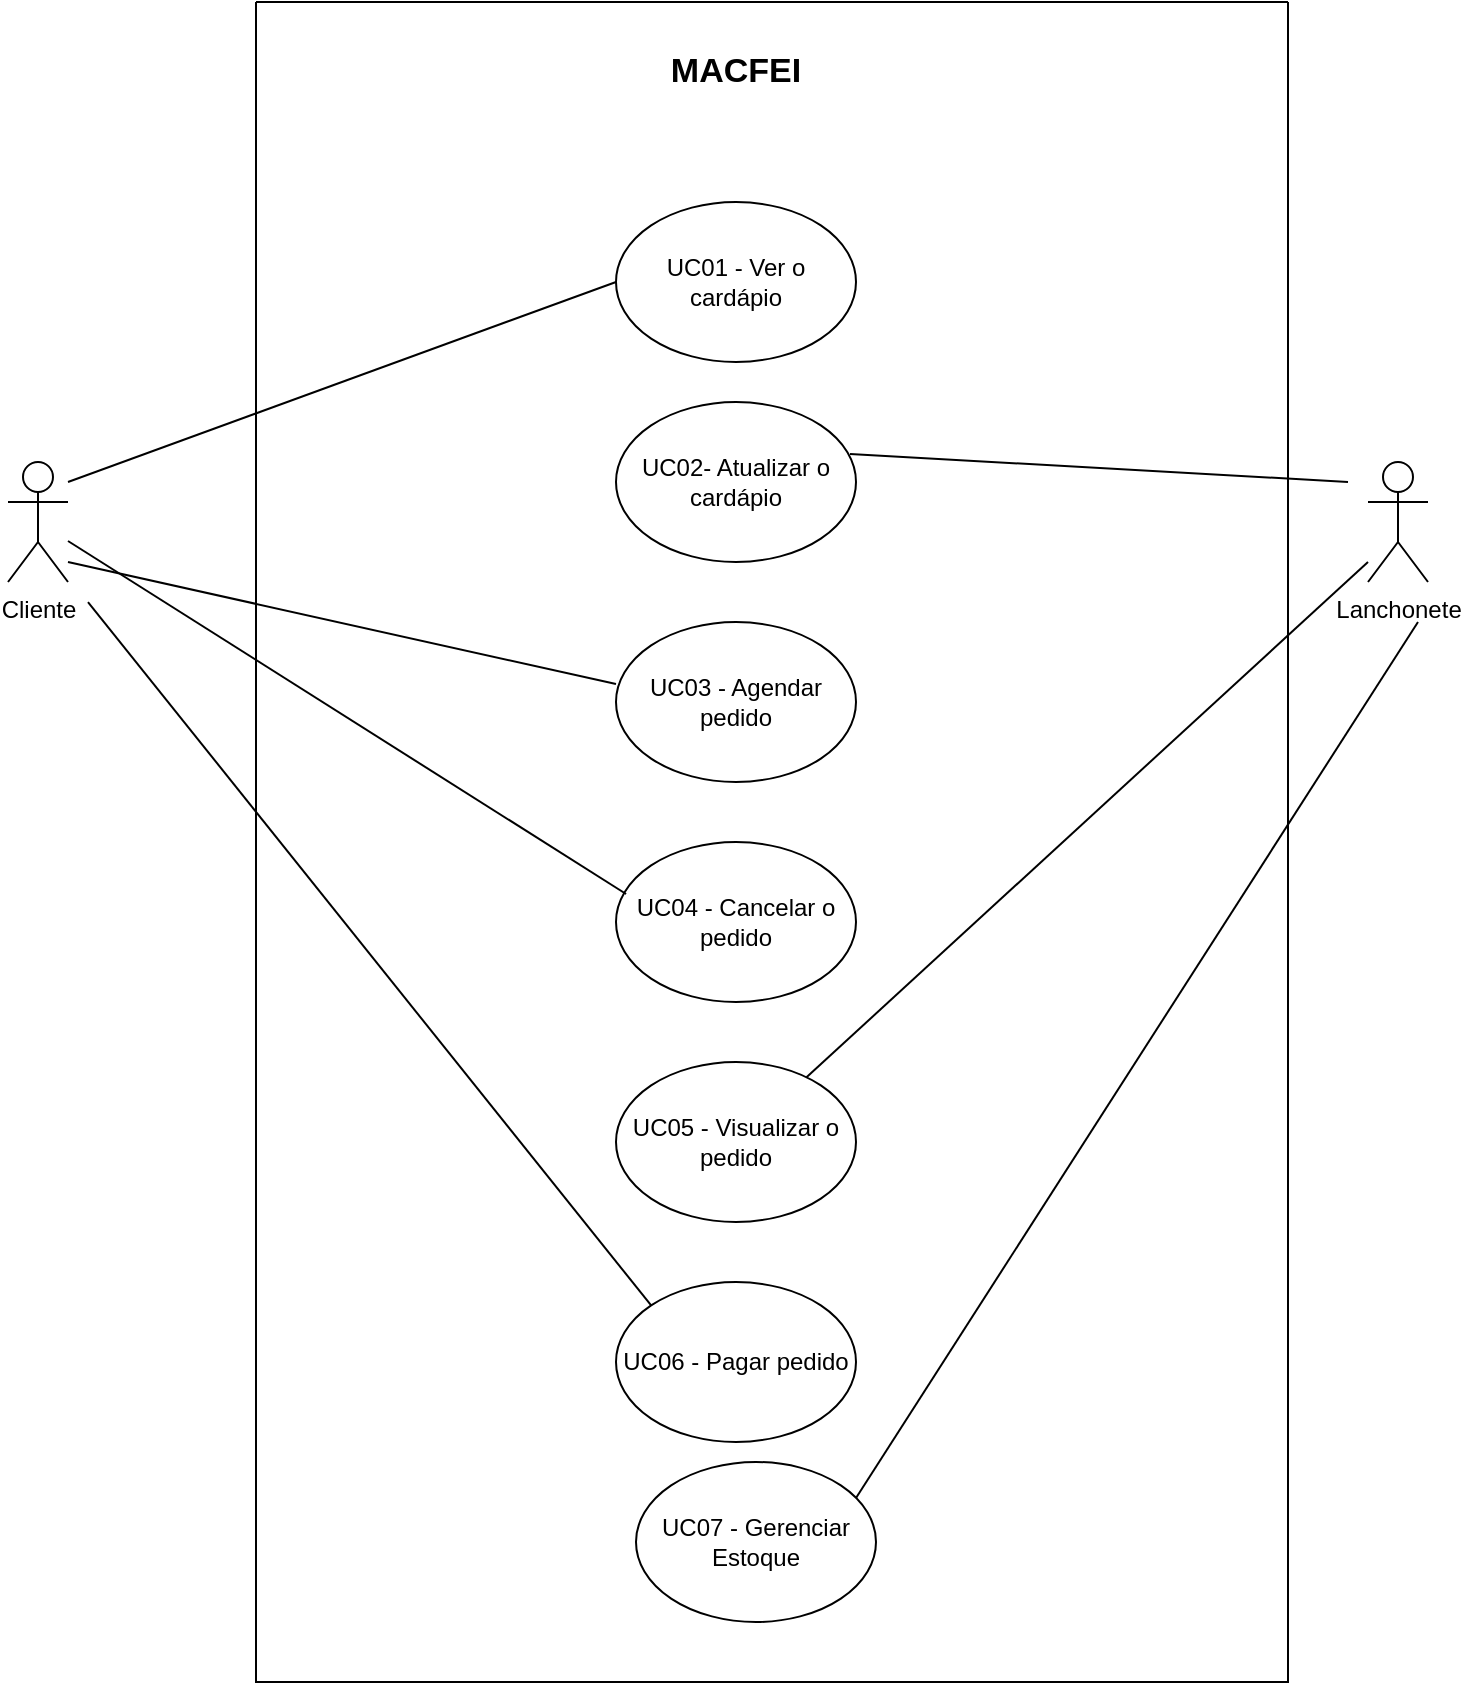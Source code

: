 <mxfile version="24.2.2" type="device">
  <diagram name="Página-1" id="mnKoZKJ0jfASc2yyYZfy">
    <mxGraphModel dx="1195" dy="643" grid="1" gridSize="10" guides="1" tooltips="1" connect="1" arrows="1" fold="1" page="1" pageScale="1" pageWidth="827" pageHeight="1169" math="0" shadow="0">
      <root>
        <mxCell id="0" />
        <mxCell id="1" parent="0" />
        <mxCell id="8b5Vrp6vJQH2T9xsnSne-1" value="" style="swimlane;startSize=0;strokeWidth=1;" parent="1" vertex="1">
          <mxGeometry x="174" y="30" width="516" height="840" as="geometry" />
        </mxCell>
        <mxCell id="8b5Vrp6vJQH2T9xsnSne-6" value="UC01 - Ver o cardápio" style="ellipse;whiteSpace=wrap;html=1;" parent="8b5Vrp6vJQH2T9xsnSne-1" vertex="1">
          <mxGeometry x="180" y="100" width="120" height="80" as="geometry" />
        </mxCell>
        <mxCell id="8b5Vrp6vJQH2T9xsnSne-9" value="UC02- Atualizar o cardápio" style="ellipse;whiteSpace=wrap;html=1;" parent="8b5Vrp6vJQH2T9xsnSne-1" vertex="1">
          <mxGeometry x="180" y="200" width="120" height="80" as="geometry" />
        </mxCell>
        <mxCell id="8b5Vrp6vJQH2T9xsnSne-11" value="UC03 - Agendar pedido" style="ellipse;whiteSpace=wrap;html=1;" parent="8b5Vrp6vJQH2T9xsnSne-1" vertex="1">
          <mxGeometry x="180" y="310" width="120" height="80" as="geometry" />
        </mxCell>
        <mxCell id="8b5Vrp6vJQH2T9xsnSne-13" value="UC04 - Cancelar o pedido" style="ellipse;whiteSpace=wrap;html=1;" parent="8b5Vrp6vJQH2T9xsnSne-1" vertex="1">
          <mxGeometry x="180" y="420" width="120" height="80" as="geometry" />
        </mxCell>
        <mxCell id="8b5Vrp6vJQH2T9xsnSne-16" value="UC05 - Visualizar o pedido" style="ellipse;whiteSpace=wrap;html=1;" parent="8b5Vrp6vJQH2T9xsnSne-1" vertex="1">
          <mxGeometry x="180" y="530" width="120" height="80" as="geometry" />
        </mxCell>
        <mxCell id="8b5Vrp6vJQH2T9xsnSne-18" value="UC06 - Pagar pedido" style="ellipse;whiteSpace=wrap;html=1;" parent="8b5Vrp6vJQH2T9xsnSne-1" vertex="1">
          <mxGeometry x="180" y="640" width="120" height="80" as="geometry" />
        </mxCell>
        <mxCell id="8b5Vrp6vJQH2T9xsnSne-20" value="&lt;font style=&quot;font-size: 17px;&quot;&gt;&lt;b&gt;MACFEI&lt;/b&gt;&lt;/font&gt;" style="text;html=1;align=center;verticalAlign=middle;whiteSpace=wrap;rounded=0;strokeWidth=0;perimeterSpacing=0;" parent="8b5Vrp6vJQH2T9xsnSne-1" vertex="1">
          <mxGeometry x="210" y="20" width="60" height="30" as="geometry" />
        </mxCell>
        <mxCell id="3C95wMvvQXZDM87UdRIc-1" value="UC07 - Gerenciar Estoque" style="ellipse;whiteSpace=wrap;html=1;" vertex="1" parent="8b5Vrp6vJQH2T9xsnSne-1">
          <mxGeometry x="190" y="730" width="120" height="80" as="geometry" />
        </mxCell>
        <mxCell id="3C95wMvvQXZDM87UdRIc-2" value="" style="endArrow=none;html=1;rounded=0;" edge="1" parent="8b5Vrp6vJQH2T9xsnSne-1">
          <mxGeometry width="50" height="50" relative="1" as="geometry">
            <mxPoint x="300" y="748" as="sourcePoint" />
            <mxPoint x="581" y="310" as="targetPoint" />
          </mxGeometry>
        </mxCell>
        <mxCell id="8b5Vrp6vJQH2T9xsnSne-2" value="Cliente" style="shape=umlActor;verticalLabelPosition=bottom;verticalAlign=top;html=1;outlineConnect=0;" parent="1" vertex="1">
          <mxGeometry x="50" y="260" width="30" height="60" as="geometry" />
        </mxCell>
        <mxCell id="8b5Vrp6vJQH2T9xsnSne-3" value="Lanchonete" style="shape=umlActor;verticalLabelPosition=bottom;verticalAlign=top;html=1;outlineConnect=0;" parent="1" vertex="1">
          <mxGeometry x="730" y="260" width="30" height="60" as="geometry" />
        </mxCell>
        <mxCell id="8b5Vrp6vJQH2T9xsnSne-8" value="" style="endArrow=none;html=1;rounded=0;entryX=0;entryY=0.5;entryDx=0;entryDy=0;" parent="1" target="8b5Vrp6vJQH2T9xsnSne-6" edge="1">
          <mxGeometry width="50" height="50" relative="1" as="geometry">
            <mxPoint x="80" y="270" as="sourcePoint" />
            <mxPoint x="130" y="220" as="targetPoint" />
          </mxGeometry>
        </mxCell>
        <mxCell id="8b5Vrp6vJQH2T9xsnSne-10" value="" style="endArrow=none;html=1;rounded=0;exitX=0.975;exitY=0.325;exitDx=0;exitDy=0;exitPerimeter=0;" parent="1" source="8b5Vrp6vJQH2T9xsnSne-9" edge="1">
          <mxGeometry width="50" height="50" relative="1" as="geometry">
            <mxPoint x="670" y="320" as="sourcePoint" />
            <mxPoint x="720" y="270" as="targetPoint" />
          </mxGeometry>
        </mxCell>
        <mxCell id="8b5Vrp6vJQH2T9xsnSne-12" value="" style="endArrow=none;html=1;rounded=0;entryX=0;entryY=0.388;entryDx=0;entryDy=0;entryPerimeter=0;" parent="1" target="8b5Vrp6vJQH2T9xsnSne-11" edge="1">
          <mxGeometry width="50" height="50" relative="1" as="geometry">
            <mxPoint x="80" y="310" as="sourcePoint" />
            <mxPoint x="130" y="260" as="targetPoint" />
          </mxGeometry>
        </mxCell>
        <mxCell id="8b5Vrp6vJQH2T9xsnSne-15" value="" style="endArrow=none;html=1;rounded=0;entryX=0.042;entryY=0.325;entryDx=0;entryDy=0;entryPerimeter=0;" parent="1" source="8b5Vrp6vJQH2T9xsnSne-2" target="8b5Vrp6vJQH2T9xsnSne-13" edge="1">
          <mxGeometry width="50" height="50" relative="1" as="geometry">
            <mxPoint x="90" y="390" as="sourcePoint" />
            <mxPoint x="140" y="340" as="targetPoint" />
          </mxGeometry>
        </mxCell>
        <mxCell id="8b5Vrp6vJQH2T9xsnSne-17" value="" style="endArrow=none;html=1;rounded=0;" parent="1" source="8b5Vrp6vJQH2T9xsnSne-16" edge="1">
          <mxGeometry width="50" height="50" relative="1" as="geometry">
            <mxPoint x="680" y="360" as="sourcePoint" />
            <mxPoint x="730" y="310" as="targetPoint" />
          </mxGeometry>
        </mxCell>
        <mxCell id="8b5Vrp6vJQH2T9xsnSne-19" value="" style="endArrow=none;html=1;rounded=0;entryX=0;entryY=0;entryDx=0;entryDy=0;" parent="1" target="8b5Vrp6vJQH2T9xsnSne-18" edge="1">
          <mxGeometry width="50" height="50" relative="1" as="geometry">
            <mxPoint x="90" y="330" as="sourcePoint" />
            <mxPoint x="350" y="680" as="targetPoint" />
          </mxGeometry>
        </mxCell>
      </root>
    </mxGraphModel>
  </diagram>
</mxfile>
